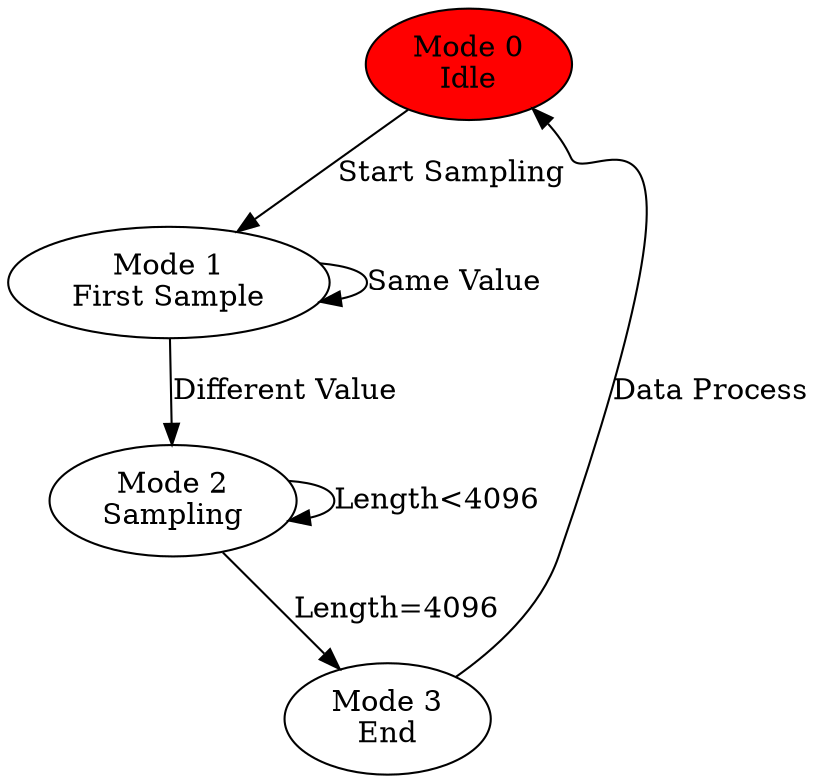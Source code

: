 digraph DFA1{
node_0 [style=filled fillcolor=red shape=ellipse label="Mode 0\nIdle"];
node_1 [style=filled fillcolor=white shape=ellipse label="Mode 1\nFirst Sample"];
node_2 [style=filled fillcolor=white shape=ellipse label="Mode 2\nSampling"];
node_3 [style=filled fillcolor=white shape=ellipse label="Mode 3\nEnd"];

node_0 -> node_1 [label="Start Sampling"]
node_1 -> node_1 [label="Same Value"]
node_1 -> node_2 [label="Different Value"]
node_2 -> node_2 [label="Length<4096"]
node_2 -> node_3 [label="Length=4096"]
node_3 -> node_0 [label="Data Process"]
}